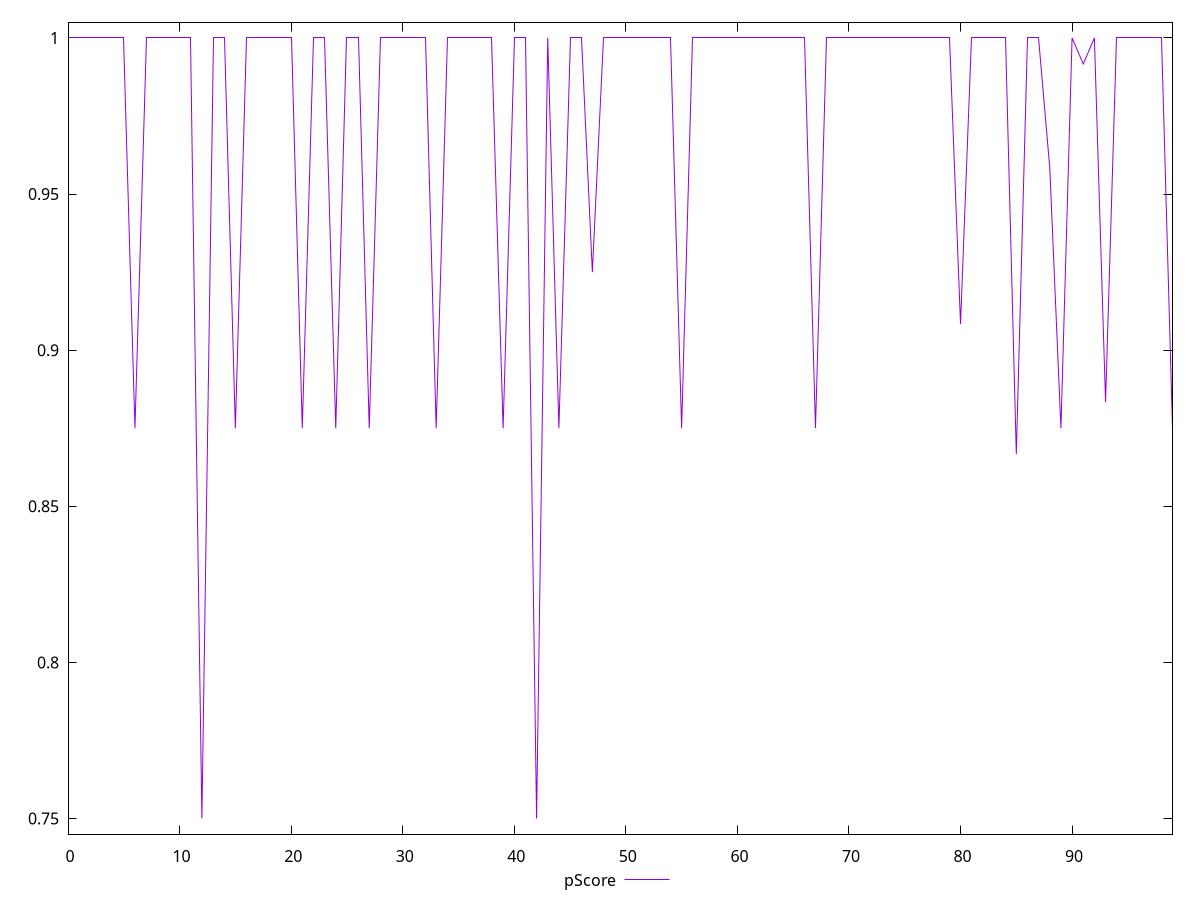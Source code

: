 reset

$pScore <<EOF
0 1
1 1
2 1
3 1
4 1
5 1
6 0.875
7 1
8 1
9 1
10 1
11 1
12 0.75
13 1
14 1
15 0.875
16 1
17 1
18 1
19 1
20 1
21 0.875
22 1
23 1
24 0.875
25 1
26 1
27 0.875
28 1
29 1
30 1
31 1
32 1
33 0.875
34 1
35 1
36 1
37 1
38 1
39 0.875
40 1
41 1
42 0.75
43 1
44 0.875
45 1
46 1
47 0.925
48 1
49 1
50 1
51 1
52 1
53 1
54 1
55 0.875
56 1
57 1
58 1
59 1
60 1
61 1
62 1
63 1
64 1
65 1
66 1
67 0.875
68 1
69 1
70 1
71 1
72 1
73 1
74 1
75 1
76 1
77 1
78 1
79 1
80 0.9083333333333333
81 1
82 1
83 1
84 1
85 0.8666666666666667
86 1
87 1
88 0.9583333333333334
89 0.875
90 1
91 0.9916666666666667
92 1
93 0.8833333333333333
94 1
95 1
96 1
97 1
98 1
99 0.875
EOF

set key outside below
set xrange [0:99]
set yrange [0.745:1.005]
set trange [0.745:1.005]
set terminal svg size 640, 500 enhanced background rgb 'white'
set output "report_00025_2021-02-22T21:38:55.199Z/unminified-javascript/samples/pages/pScore/values.svg"

plot $pScore title "pScore" with line

reset
